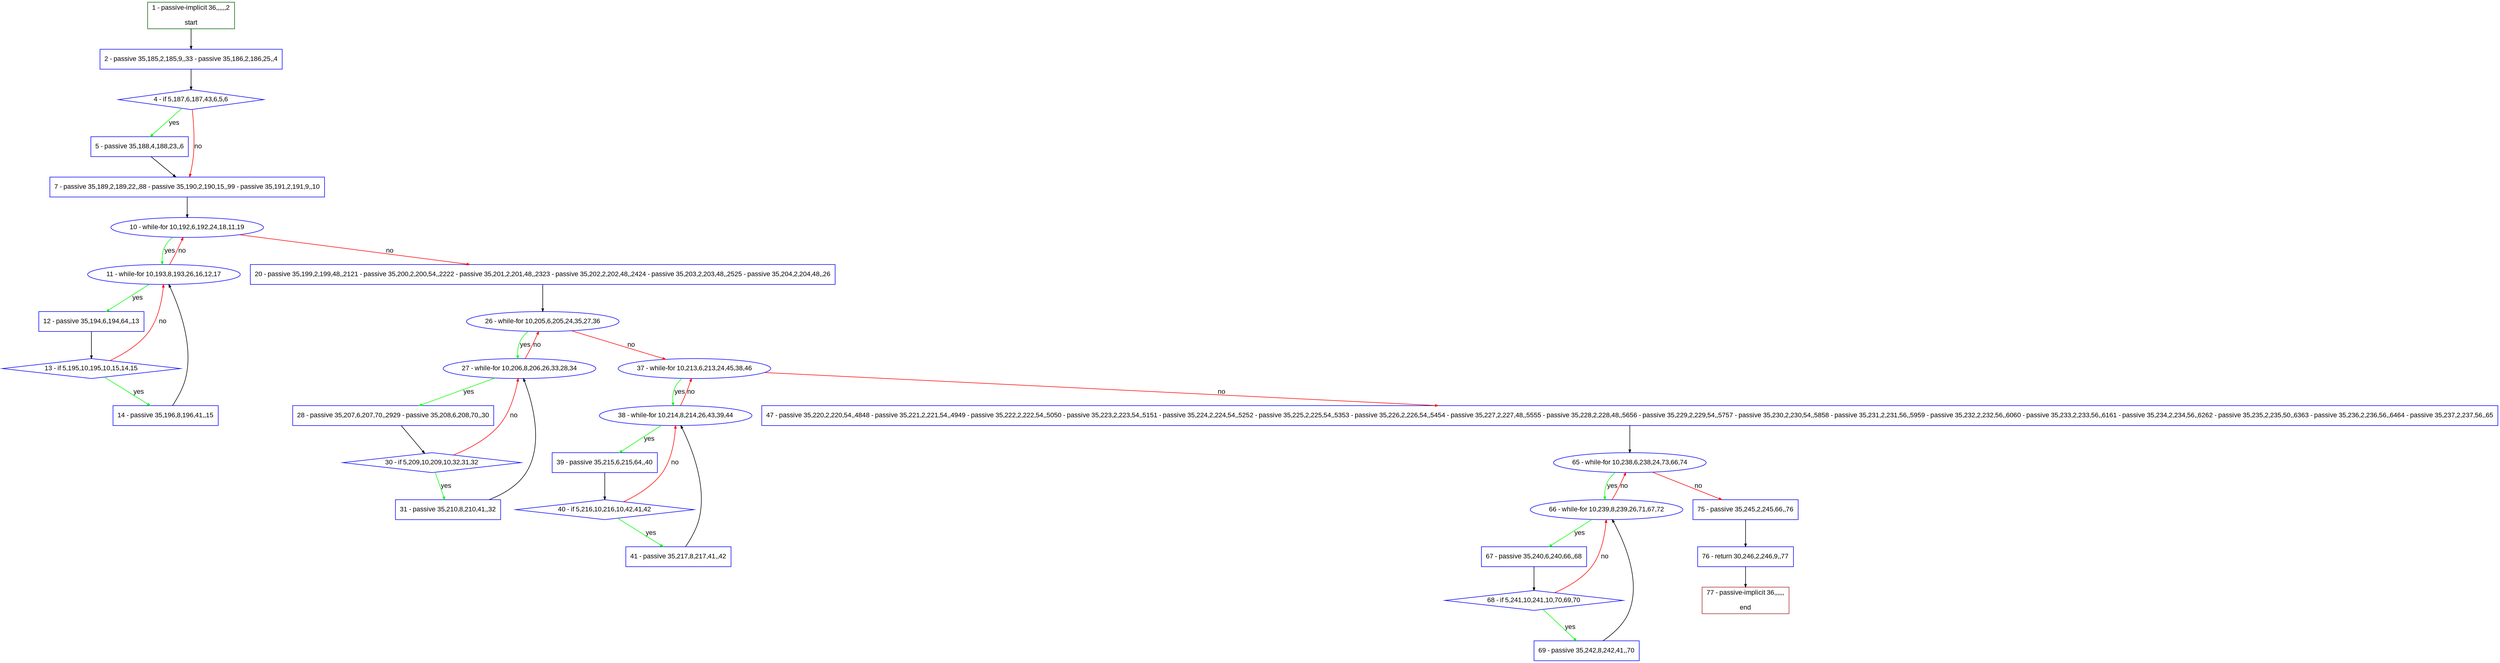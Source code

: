 digraph "" {
  graph [pack="true", label="", fontsize="12", packmode="clust", fontname="Arial", fillcolor="#FFFFCC", bgcolor="white", style="rounded,filled", compound="true"];
  node [node_initialized="no", label="", color="grey", fontsize="12", fillcolor="white", fontname="Arial", style="filled", shape="rectangle", compound="true", fixedsize="false"];
  edge [fontcolor="black", arrowhead="normal", arrowtail="none", arrowsize="0.5", ltail="", label="", color="black", fontsize="12", lhead="", fontname="Arial", dir="forward", compound="true"];
  __N1 [label="2 - passive 35,185,2,185,9,,33 - passive 35,186,2,186,25,,4", color="#0000ff", fillcolor="#ffffff", style="filled", shape="box"];
  __N2 [label="1 - passive-implicit 36,,,,,,2\n\nstart", color="#006400", fillcolor="#ffffff", style="filled", shape="box"];
  __N3 [label="4 - if 5,187,6,187,43,6,5,6", color="#0000ff", fillcolor="#ffffff", style="filled", shape="diamond"];
  __N4 [label="5 - passive 35,188,4,188,23,,6", color="#0000ff", fillcolor="#ffffff", style="filled", shape="box"];
  __N5 [label="7 - passive 35,189,2,189,22,,88 - passive 35,190,2,190,15,,99 - passive 35,191,2,191,9,,10", color="#0000ff", fillcolor="#ffffff", style="filled", shape="box"];
  __N6 [label="10 - while-for 10,192,6,192,24,18,11,19", color="#0000ff", fillcolor="#ffffff", style="filled", shape="oval"];
  __N7 [label="11 - while-for 10,193,8,193,26,16,12,17", color="#0000ff", fillcolor="#ffffff", style="filled", shape="oval"];
  __N8 [label="20 - passive 35,199,2,199,48,,2121 - passive 35,200,2,200,54,,2222 - passive 35,201,2,201,48,,2323 - passive 35,202,2,202,48,,2424 - passive 35,203,2,203,48,,2525 - passive 35,204,2,204,48,,26", color="#0000ff", fillcolor="#ffffff", style="filled", shape="box"];
  __N9 [label="12 - passive 35,194,6,194,64,,13", color="#0000ff", fillcolor="#ffffff", style="filled", shape="box"];
  __N10 [label="13 - if 5,195,10,195,10,15,14,15", color="#0000ff", fillcolor="#ffffff", style="filled", shape="diamond"];
  __N11 [label="14 - passive 35,196,8,196,41,,15", color="#0000ff", fillcolor="#ffffff", style="filled", shape="box"];
  __N12 [label="26 - while-for 10,205,6,205,24,35,27,36", color="#0000ff", fillcolor="#ffffff", style="filled", shape="oval"];
  __N13 [label="27 - while-for 10,206,8,206,26,33,28,34", color="#0000ff", fillcolor="#ffffff", style="filled", shape="oval"];
  __N14 [label="37 - while-for 10,213,6,213,24,45,38,46", color="#0000ff", fillcolor="#ffffff", style="filled", shape="oval"];
  __N15 [label="28 - passive 35,207,6,207,70,,2929 - passive 35,208,6,208,70,,30", color="#0000ff", fillcolor="#ffffff", style="filled", shape="box"];
  __N16 [label="30 - if 5,209,10,209,10,32,31,32", color="#0000ff", fillcolor="#ffffff", style="filled", shape="diamond"];
  __N17 [label="31 - passive 35,210,8,210,41,,32", color="#0000ff", fillcolor="#ffffff", style="filled", shape="box"];
  __N18 [label="38 - while-for 10,214,8,214,26,43,39,44", color="#0000ff", fillcolor="#ffffff", style="filled", shape="oval"];
  __N19 [label="47 - passive 35,220,2,220,54,,4848 - passive 35,221,2,221,54,,4949 - passive 35,222,2,222,54,,5050 - passive 35,223,2,223,54,,5151 - passive 35,224,2,224,54,,5252 - passive 35,225,2,225,54,,5353 - passive 35,226,2,226,54,,5454 - passive 35,227,2,227,48,,5555 - passive 35,228,2,228,48,,5656 - passive 35,229,2,229,54,,5757 - passive 35,230,2,230,54,,5858 - passive 35,231,2,231,56,,5959 - passive 35,232,2,232,56,,6060 - passive 35,233,2,233,56,,6161 - passive 35,234,2,234,56,,6262 - passive 35,235,2,235,50,,6363 - passive 35,236,2,236,56,,6464 - passive 35,237,2,237,56,,65", color="#0000ff", fillcolor="#ffffff", style="filled", shape="box"];
  __N20 [label="39 - passive 35,215,6,215,64,,40", color="#0000ff", fillcolor="#ffffff", style="filled", shape="box"];
  __N21 [label="40 - if 5,216,10,216,10,42,41,42", color="#0000ff", fillcolor="#ffffff", style="filled", shape="diamond"];
  __N22 [label="41 - passive 35,217,8,217,41,,42", color="#0000ff", fillcolor="#ffffff", style="filled", shape="box"];
  __N23 [label="65 - while-for 10,238,6,238,24,73,66,74", color="#0000ff", fillcolor="#ffffff", style="filled", shape="oval"];
  __N24 [label="66 - while-for 10,239,8,239,26,71,67,72", color="#0000ff", fillcolor="#ffffff", style="filled", shape="oval"];
  __N25 [label="75 - passive 35,245,2,245,66,,76", color="#0000ff", fillcolor="#ffffff", style="filled", shape="box"];
  __N26 [label="67 - passive 35,240,6,240,66,,68", color="#0000ff", fillcolor="#ffffff", style="filled", shape="box"];
  __N27 [label="68 - if 5,241,10,241,10,70,69,70", color="#0000ff", fillcolor="#ffffff", style="filled", shape="diamond"];
  __N28 [label="69 - passive 35,242,8,242,41,,70", color="#0000ff", fillcolor="#ffffff", style="filled", shape="box"];
  __N29 [label="76 - return 30,246,2,246,9,,77", color="#0000ff", fillcolor="#ffffff", style="filled", shape="box"];
  __N30 [label="77 - passive-implicit 36,,,,,,\n\nend", color="#a52a2a", fillcolor="#ffffff", style="filled", shape="box"];
  __N2 -> __N1 [arrowhead="normal", arrowtail="none", color="#000000", label="", dir="forward"];
  __N1 -> __N3 [arrowhead="normal", arrowtail="none", color="#000000", label="", dir="forward"];
  __N3 -> __N4 [arrowhead="normal", arrowtail="none", color="#00ff00", label="yes", dir="forward"];
  __N3 -> __N5 [arrowhead="normal", arrowtail="none", color="#ff0000", label="no", dir="forward"];
  __N4 -> __N5 [arrowhead="normal", arrowtail="none", color="#000000", label="", dir="forward"];
  __N5 -> __N6 [arrowhead="normal", arrowtail="none", color="#000000", label="", dir="forward"];
  __N6 -> __N7 [arrowhead="normal", arrowtail="none", color="#00ff00", label="yes", dir="forward"];
  __N7 -> __N6 [arrowhead="normal", arrowtail="none", color="#ff0000", label="no", dir="forward"];
  __N6 -> __N8 [arrowhead="normal", arrowtail="none", color="#ff0000", label="no", dir="forward"];
  __N7 -> __N9 [arrowhead="normal", arrowtail="none", color="#00ff00", label="yes", dir="forward"];
  __N9 -> __N10 [arrowhead="normal", arrowtail="none", color="#000000", label="", dir="forward"];
  __N10 -> __N7 [arrowhead="normal", arrowtail="none", color="#ff0000", label="no", dir="forward"];
  __N10 -> __N11 [arrowhead="normal", arrowtail="none", color="#00ff00", label="yes", dir="forward"];
  __N11 -> __N7 [arrowhead="normal", arrowtail="none", color="#000000", label="", dir="forward"];
  __N8 -> __N12 [arrowhead="normal", arrowtail="none", color="#000000", label="", dir="forward"];
  __N12 -> __N13 [arrowhead="normal", arrowtail="none", color="#00ff00", label="yes", dir="forward"];
  __N13 -> __N12 [arrowhead="normal", arrowtail="none", color="#ff0000", label="no", dir="forward"];
  __N12 -> __N14 [arrowhead="normal", arrowtail="none", color="#ff0000", label="no", dir="forward"];
  __N13 -> __N15 [arrowhead="normal", arrowtail="none", color="#00ff00", label="yes", dir="forward"];
  __N15 -> __N16 [arrowhead="normal", arrowtail="none", color="#000000", label="", dir="forward"];
  __N16 -> __N13 [arrowhead="normal", arrowtail="none", color="#ff0000", label="no", dir="forward"];
  __N16 -> __N17 [arrowhead="normal", arrowtail="none", color="#00ff00", label="yes", dir="forward"];
  __N17 -> __N13 [arrowhead="normal", arrowtail="none", color="#000000", label="", dir="forward"];
  __N14 -> __N18 [arrowhead="normal", arrowtail="none", color="#00ff00", label="yes", dir="forward"];
  __N18 -> __N14 [arrowhead="normal", arrowtail="none", color="#ff0000", label="no", dir="forward"];
  __N14 -> __N19 [arrowhead="normal", arrowtail="none", color="#ff0000", label="no", dir="forward"];
  __N18 -> __N20 [arrowhead="normal", arrowtail="none", color="#00ff00", label="yes", dir="forward"];
  __N20 -> __N21 [arrowhead="normal", arrowtail="none", color="#000000", label="", dir="forward"];
  __N21 -> __N18 [arrowhead="normal", arrowtail="none", color="#ff0000", label="no", dir="forward"];
  __N21 -> __N22 [arrowhead="normal", arrowtail="none", color="#00ff00", label="yes", dir="forward"];
  __N22 -> __N18 [arrowhead="normal", arrowtail="none", color="#000000", label="", dir="forward"];
  __N19 -> __N23 [arrowhead="normal", arrowtail="none", color="#000000", label="", dir="forward"];
  __N23 -> __N24 [arrowhead="normal", arrowtail="none", color="#00ff00", label="yes", dir="forward"];
  __N24 -> __N23 [arrowhead="normal", arrowtail="none", color="#ff0000", label="no", dir="forward"];
  __N23 -> __N25 [arrowhead="normal", arrowtail="none", color="#ff0000", label="no", dir="forward"];
  __N24 -> __N26 [arrowhead="normal", arrowtail="none", color="#00ff00", label="yes", dir="forward"];
  __N26 -> __N27 [arrowhead="normal", arrowtail="none", color="#000000", label="", dir="forward"];
  __N27 -> __N24 [arrowhead="normal", arrowtail="none", color="#ff0000", label="no", dir="forward"];
  __N27 -> __N28 [arrowhead="normal", arrowtail="none", color="#00ff00", label="yes", dir="forward"];
  __N28 -> __N24 [arrowhead="normal", arrowtail="none", color="#000000", label="", dir="forward"];
  __N25 -> __N29 [arrowhead="normal", arrowtail="none", color="#000000", label="", dir="forward"];
  __N29 -> __N30 [arrowhead="normal", arrowtail="none", color="#000000", label="", dir="forward"];
}
